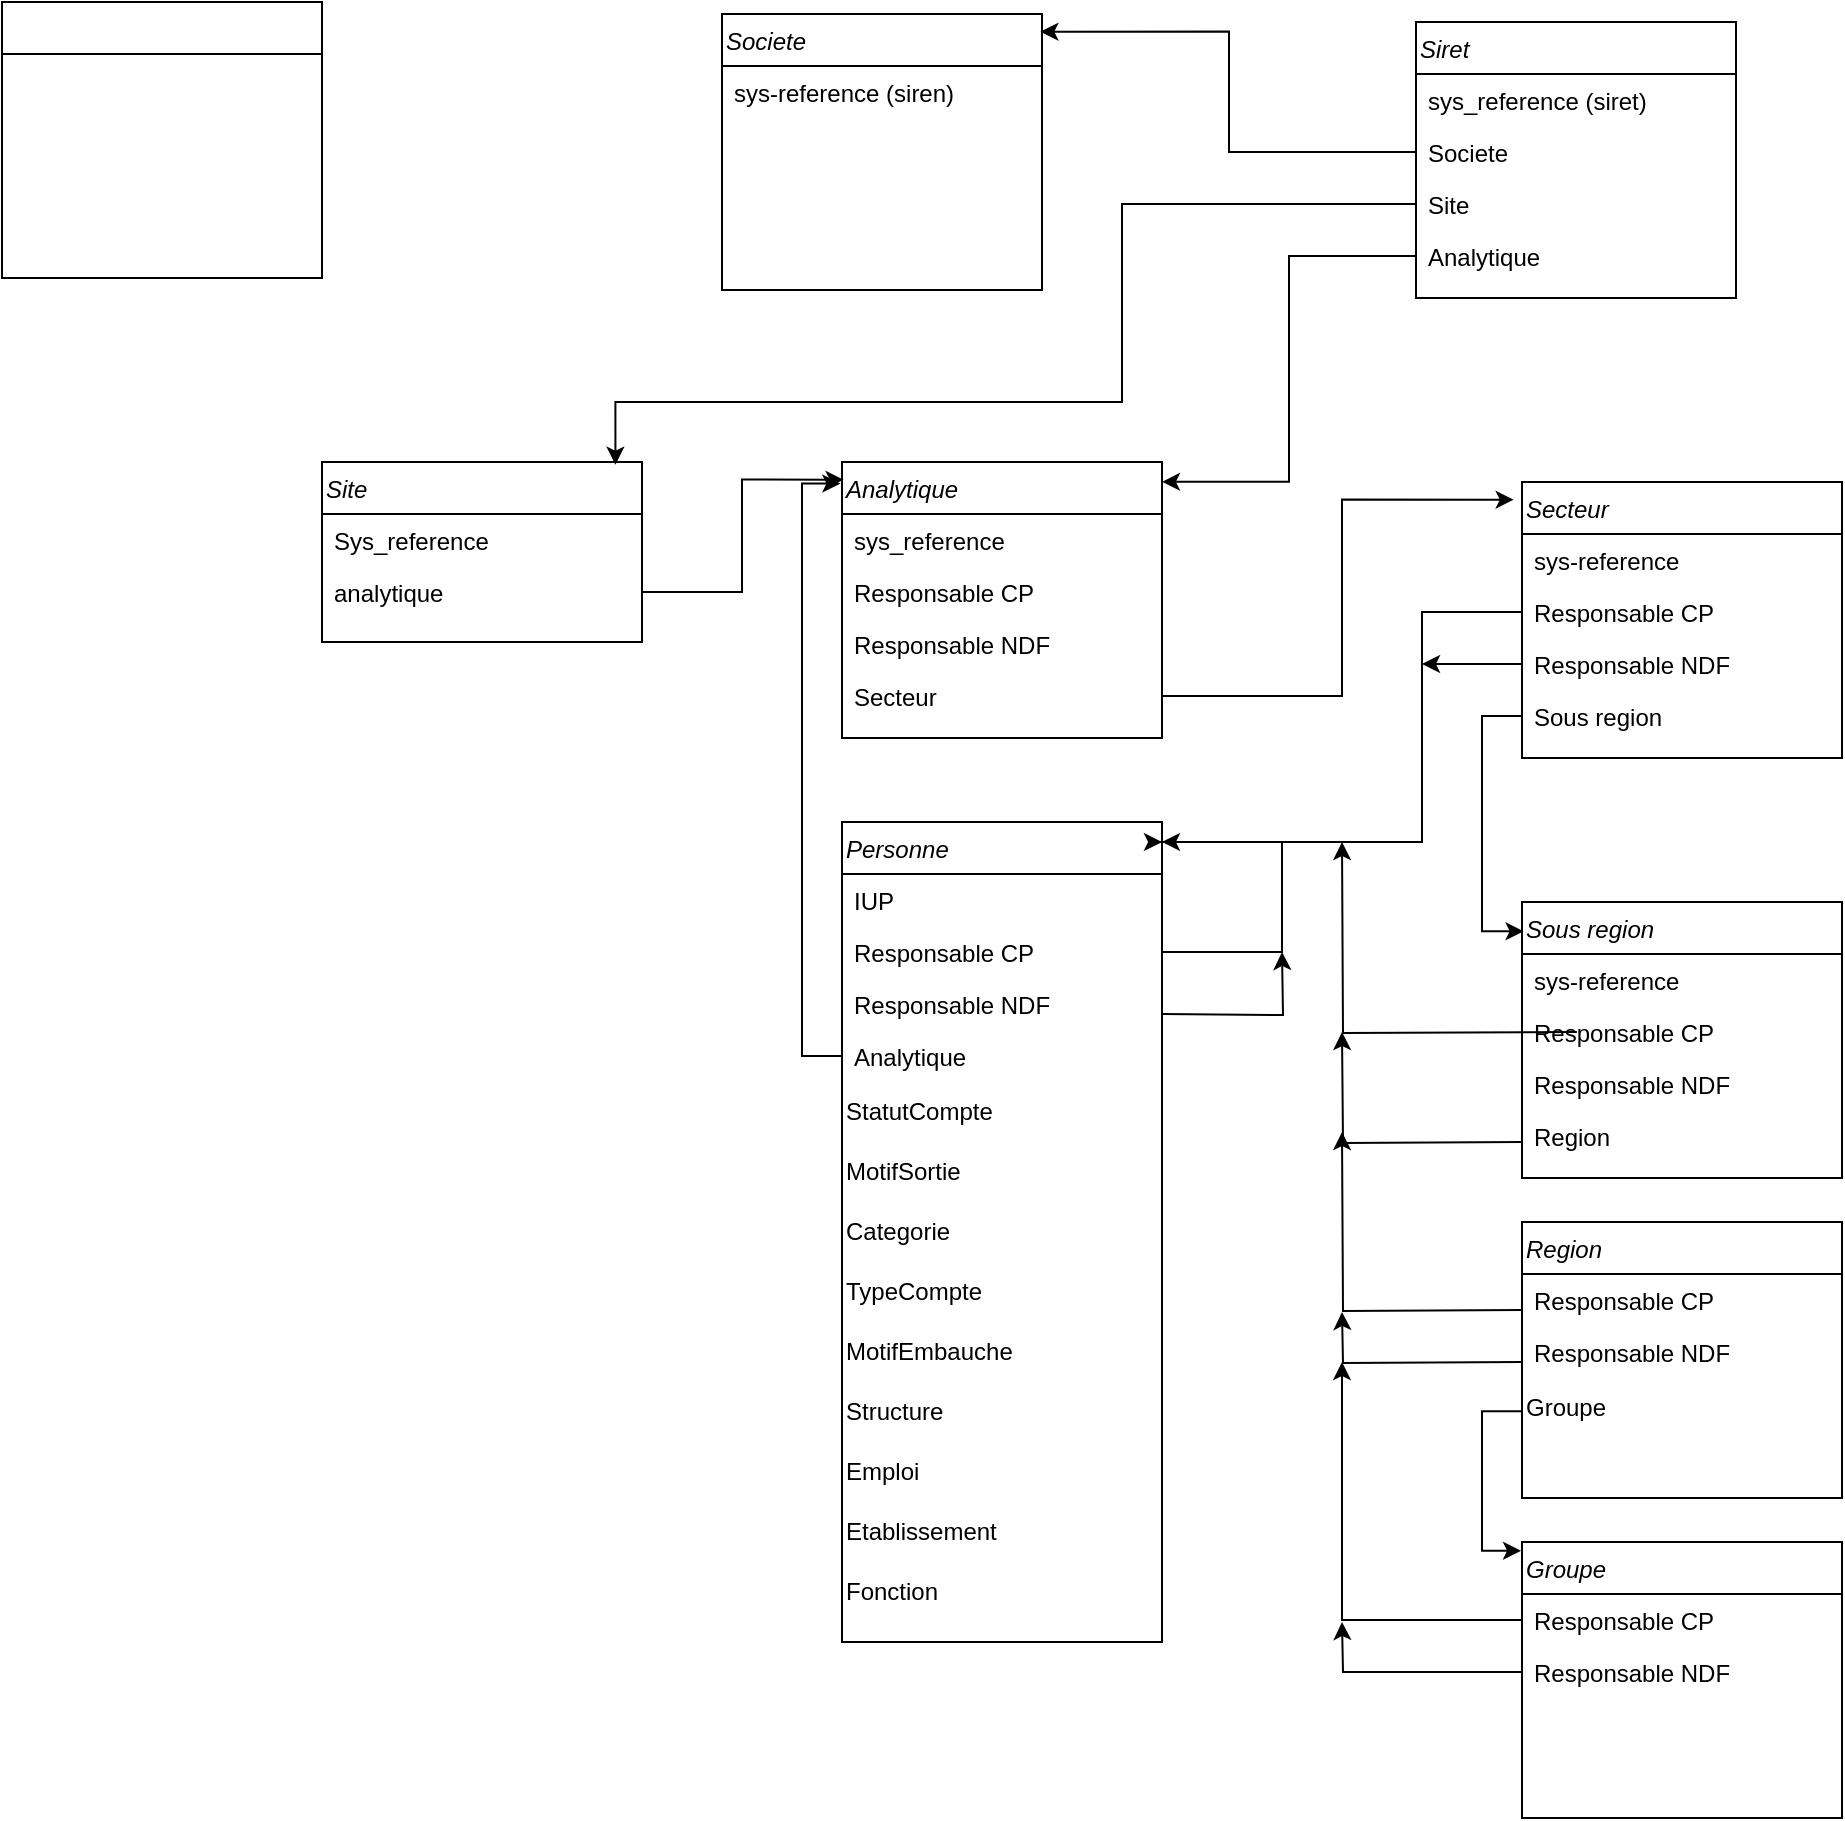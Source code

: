 <mxfile version="21.6.7" type="github">
  <diagram id="C5RBs43oDa-KdzZeNtuy" name="Page-1">
    <mxGraphModel dx="1366" dy="722" grid="1" gridSize="5" guides="1" tooltips="1" connect="1" arrows="1" fold="1" page="1" pageScale="1" pageWidth="1654" pageHeight="1169" math="0" shadow="0">
      <root>
        <mxCell id="WIyWlLk6GJQsqaUBKTNV-0" />
        <mxCell id="WIyWlLk6GJQsqaUBKTNV-1" parent="WIyWlLk6GJQsqaUBKTNV-0" />
        <mxCell id="zkfFHV4jXpPFQw0GAbJ--0" value="Analytique&#xa;" style="swimlane;fontStyle=2;align=left;verticalAlign=top;childLayout=stackLayout;horizontal=1;startSize=26;horizontalStack=0;resizeParent=1;resizeLast=0;collapsible=1;marginBottom=0;rounded=0;shadow=0;strokeWidth=1;" parent="WIyWlLk6GJQsqaUBKTNV-1" vertex="1">
          <mxGeometry x="460" y="260" width="160" height="138" as="geometry">
            <mxRectangle x="230" y="140" width="160" height="26" as="alternateBounds" />
          </mxGeometry>
        </mxCell>
        <mxCell id="zkfFHV4jXpPFQw0GAbJ--1" value="sys_reference" style="text;align=left;verticalAlign=top;spacingLeft=4;spacingRight=4;overflow=hidden;rotatable=0;points=[[0,0.5],[1,0.5]];portConstraint=eastwest;" parent="zkfFHV4jXpPFQw0GAbJ--0" vertex="1">
          <mxGeometry y="26" width="160" height="26" as="geometry" />
        </mxCell>
        <mxCell id="zkfFHV4jXpPFQw0GAbJ--2" value="Responsable CP" style="text;align=left;verticalAlign=top;spacingLeft=4;spacingRight=4;overflow=hidden;rotatable=0;points=[[0,0.5],[1,0.5]];portConstraint=eastwest;rounded=0;shadow=0;html=0;" parent="zkfFHV4jXpPFQw0GAbJ--0" vertex="1">
          <mxGeometry y="52" width="160" height="26" as="geometry" />
        </mxCell>
        <mxCell id="zkfFHV4jXpPFQw0GAbJ--3" value="Responsable NDF" style="text;align=left;verticalAlign=top;spacingLeft=4;spacingRight=4;overflow=hidden;rotatable=0;points=[[0,0.5],[1,0.5]];portConstraint=eastwest;rounded=0;shadow=0;html=0;" parent="zkfFHV4jXpPFQw0GAbJ--0" vertex="1">
          <mxGeometry y="78" width="160" height="26" as="geometry" />
        </mxCell>
        <mxCell id="zkfFHV4jXpPFQw0GAbJ--5" value="Secteur" style="text;align=left;verticalAlign=top;spacingLeft=4;spacingRight=4;overflow=hidden;rotatable=0;points=[[0,0.5],[1,0.5]];portConstraint=eastwest;" parent="zkfFHV4jXpPFQw0GAbJ--0" vertex="1">
          <mxGeometry y="104" width="160" height="26" as="geometry" />
        </mxCell>
        <mxCell id="lXW113yhEihNR2syf71h-1" value="Personne" style="swimlane;fontStyle=2;align=left;verticalAlign=top;childLayout=stackLayout;horizontal=1;startSize=26;horizontalStack=0;resizeParent=1;resizeLast=0;collapsible=1;marginBottom=0;rounded=0;shadow=0;strokeWidth=1;" vertex="1" parent="WIyWlLk6GJQsqaUBKTNV-1">
          <mxGeometry x="460" y="440" width="160" height="410" as="geometry">
            <mxRectangle x="230" y="140" width="160" height="26" as="alternateBounds" />
          </mxGeometry>
        </mxCell>
        <mxCell id="lXW113yhEihNR2syf71h-2" value="IUP" style="text;align=left;verticalAlign=top;spacingLeft=4;spacingRight=4;overflow=hidden;rotatable=0;points=[[0,0.5],[1,0.5]];portConstraint=eastwest;" vertex="1" parent="lXW113yhEihNR2syf71h-1">
          <mxGeometry y="26" width="160" height="26" as="geometry" />
        </mxCell>
        <mxCell id="lXW113yhEihNR2syf71h-9" style="edgeStyle=orthogonalEdgeStyle;rounded=0;orthogonalLoop=1;jettySize=auto;html=1;align=left;" edge="1" parent="lXW113yhEihNR2syf71h-1" source="lXW113yhEihNR2syf71h-3">
          <mxGeometry relative="1" as="geometry">
            <mxPoint x="160" y="10" as="targetPoint" />
            <Array as="points">
              <mxPoint x="220" y="65" />
              <mxPoint x="220" y="10" />
              <mxPoint x="161" y="10" />
            </Array>
          </mxGeometry>
        </mxCell>
        <mxCell id="lXW113yhEihNR2syf71h-3" value="Responsable CP" style="text;align=left;verticalAlign=top;spacingLeft=4;spacingRight=4;overflow=hidden;rotatable=0;points=[[0,0.5],[1,0.5]];portConstraint=eastwest;rounded=0;shadow=0;html=0;" vertex="1" parent="lXW113yhEihNR2syf71h-1">
          <mxGeometry y="52" width="160" height="26" as="geometry" />
        </mxCell>
        <mxCell id="lXW113yhEihNR2syf71h-4" value="Responsable NDF" style="text;align=left;verticalAlign=top;spacingLeft=4;spacingRight=4;overflow=hidden;rotatable=0;points=[[0,0.5],[1,0.5]];portConstraint=eastwest;rounded=0;shadow=0;html=0;" vertex="1" parent="lXW113yhEihNR2syf71h-1">
          <mxGeometry y="78" width="160" height="26" as="geometry" />
        </mxCell>
        <mxCell id="lXW113yhEihNR2syf71h-5" value="Analytique" style="text;align=left;verticalAlign=top;spacingLeft=4;spacingRight=4;overflow=hidden;rotatable=0;points=[[0,0.5],[1,0.5]];portConstraint=eastwest;" vertex="1" parent="lXW113yhEihNR2syf71h-1">
          <mxGeometry y="104" width="160" height="26" as="geometry" />
        </mxCell>
        <mxCell id="lXW113yhEihNR2syf71h-13" value="StatutCompte" style="text;html=1;align=left;verticalAlign=middle;resizable=0;points=[];autosize=1;strokeColor=none;fillColor=none;" vertex="1" parent="lXW113yhEihNR2syf71h-1">
          <mxGeometry y="130" width="160" height="30" as="geometry" />
        </mxCell>
        <mxCell id="lXW113yhEihNR2syf71h-14" value="MotifSortie" style="text;html=1;align=left;verticalAlign=middle;resizable=0;points=[];autosize=1;strokeColor=none;fillColor=none;" vertex="1" parent="lXW113yhEihNR2syf71h-1">
          <mxGeometry y="160" width="160" height="30" as="geometry" />
        </mxCell>
        <mxCell id="lXW113yhEihNR2syf71h-15" value="Categorie" style="text;html=1;align=left;verticalAlign=middle;resizable=0;points=[];autosize=1;strokeColor=none;fillColor=none;" vertex="1" parent="lXW113yhEihNR2syf71h-1">
          <mxGeometry y="190" width="160" height="30" as="geometry" />
        </mxCell>
        <mxCell id="lXW113yhEihNR2syf71h-16" value="TypeCompte" style="text;html=1;align=left;verticalAlign=middle;resizable=0;points=[];autosize=1;strokeColor=none;fillColor=none;" vertex="1" parent="lXW113yhEihNR2syf71h-1">
          <mxGeometry y="220" width="160" height="30" as="geometry" />
        </mxCell>
        <mxCell id="lXW113yhEihNR2syf71h-17" value="MotifEmbauche" style="text;html=1;align=left;verticalAlign=middle;resizable=0;points=[];autosize=1;strokeColor=none;fillColor=none;" vertex="1" parent="lXW113yhEihNR2syf71h-1">
          <mxGeometry y="250" width="160" height="30" as="geometry" />
        </mxCell>
        <mxCell id="lXW113yhEihNR2syf71h-18" value="Structure" style="text;html=1;align=left;verticalAlign=middle;resizable=0;points=[];autosize=1;strokeColor=none;fillColor=none;" vertex="1" parent="lXW113yhEihNR2syf71h-1">
          <mxGeometry y="280" width="160" height="30" as="geometry" />
        </mxCell>
        <mxCell id="lXW113yhEihNR2syf71h-19" value="Emploi" style="text;html=1;align=left;verticalAlign=middle;resizable=0;points=[];autosize=1;strokeColor=none;fillColor=none;" vertex="1" parent="lXW113yhEihNR2syf71h-1">
          <mxGeometry y="310" width="160" height="30" as="geometry" />
        </mxCell>
        <mxCell id="lXW113yhEihNR2syf71h-20" value="Etablissement" style="text;html=1;align=left;verticalAlign=middle;resizable=0;points=[];autosize=1;strokeColor=none;fillColor=none;" vertex="1" parent="lXW113yhEihNR2syf71h-1">
          <mxGeometry y="340" width="160" height="30" as="geometry" />
        </mxCell>
        <mxCell id="lXW113yhEihNR2syf71h-21" value="Fonction" style="text;html=1;align=left;verticalAlign=middle;resizable=0;points=[];autosize=1;strokeColor=none;fillColor=none;" vertex="1" parent="lXW113yhEihNR2syf71h-1">
          <mxGeometry y="370" width="160" height="30" as="geometry" />
        </mxCell>
        <mxCell id="lXW113yhEihNR2syf71h-12" style="edgeStyle=orthogonalEdgeStyle;rounded=0;orthogonalLoop=1;jettySize=auto;html=1;entryX=-0.005;entryY=0.078;entryDx=0;entryDy=0;entryPerimeter=0;align=left;" edge="1" parent="WIyWlLk6GJQsqaUBKTNV-1" source="lXW113yhEihNR2syf71h-5" target="zkfFHV4jXpPFQw0GAbJ--0">
          <mxGeometry relative="1" as="geometry" />
        </mxCell>
        <mxCell id="lXW113yhEihNR2syf71h-23" value="Site" style="swimlane;fontStyle=2;align=left;verticalAlign=top;childLayout=stackLayout;horizontal=1;startSize=26;horizontalStack=0;resizeParent=1;resizeLast=0;collapsible=1;marginBottom=0;rounded=0;shadow=0;strokeWidth=1;" vertex="1" parent="WIyWlLk6GJQsqaUBKTNV-1">
          <mxGeometry x="200" y="260" width="160" height="90" as="geometry">
            <mxRectangle x="230" y="140" width="160" height="26" as="alternateBounds" />
          </mxGeometry>
        </mxCell>
        <mxCell id="lXW113yhEihNR2syf71h-24" value="Sys_reference" style="text;align=left;verticalAlign=top;spacingLeft=4;spacingRight=4;overflow=hidden;rotatable=0;points=[[0,0.5],[1,0.5]];portConstraint=eastwest;" vertex="1" parent="lXW113yhEihNR2syf71h-23">
          <mxGeometry y="26" width="160" height="26" as="geometry" />
        </mxCell>
        <mxCell id="lXW113yhEihNR2syf71h-25" value="analytique" style="text;align=left;verticalAlign=top;spacingLeft=4;spacingRight=4;overflow=hidden;rotatable=0;points=[[0,0.5],[1,0.5]];portConstraint=eastwest;rounded=0;shadow=0;html=0;" vertex="1" parent="lXW113yhEihNR2syf71h-23">
          <mxGeometry y="52" width="160" height="26" as="geometry" />
        </mxCell>
        <mxCell id="lXW113yhEihNR2syf71h-28" value="Siret" style="swimlane;fontStyle=2;align=left;verticalAlign=top;childLayout=stackLayout;horizontal=1;startSize=26;horizontalStack=0;resizeParent=1;resizeLast=0;collapsible=1;marginBottom=0;rounded=0;shadow=0;strokeWidth=1;" vertex="1" parent="WIyWlLk6GJQsqaUBKTNV-1">
          <mxGeometry x="747" y="40" width="160" height="138" as="geometry">
            <mxRectangle x="230" y="140" width="160" height="26" as="alternateBounds" />
          </mxGeometry>
        </mxCell>
        <mxCell id="lXW113yhEihNR2syf71h-29" value="sys_reference (siret)" style="text;align=left;verticalAlign=top;spacingLeft=4;spacingRight=4;overflow=hidden;rotatable=0;points=[[0,0.5],[1,0.5]];portConstraint=eastwest;" vertex="1" parent="lXW113yhEihNR2syf71h-28">
          <mxGeometry y="26" width="160" height="26" as="geometry" />
        </mxCell>
        <mxCell id="lXW113yhEihNR2syf71h-32" value="Societe" style="text;align=left;verticalAlign=top;spacingLeft=4;spacingRight=4;overflow=hidden;rotatable=0;points=[[0,0.5],[1,0.5]];portConstraint=eastwest;" vertex="1" parent="lXW113yhEihNR2syf71h-28">
          <mxGeometry y="52" width="160" height="26" as="geometry" />
        </mxCell>
        <mxCell id="lXW113yhEihNR2syf71h-30" value="Site" style="text;align=left;verticalAlign=top;spacingLeft=4;spacingRight=4;overflow=hidden;rotatable=0;points=[[0,0.5],[1,0.5]];portConstraint=eastwest;rounded=0;shadow=0;html=0;" vertex="1" parent="lXW113yhEihNR2syf71h-28">
          <mxGeometry y="78" width="160" height="26" as="geometry" />
        </mxCell>
        <mxCell id="lXW113yhEihNR2syf71h-31" value="Analytique" style="text;align=left;verticalAlign=top;spacingLeft=4;spacingRight=4;overflow=hidden;rotatable=0;points=[[0,0.5],[1,0.5]];portConstraint=eastwest;rounded=0;shadow=0;html=0;" vertex="1" parent="lXW113yhEihNR2syf71h-28">
          <mxGeometry y="104" width="160" height="26" as="geometry" />
        </mxCell>
        <mxCell id="lXW113yhEihNR2syf71h-33" style="edgeStyle=orthogonalEdgeStyle;rounded=0;orthogonalLoop=1;jettySize=auto;html=1;entryX=0.005;entryY=0.064;entryDx=0;entryDy=0;entryPerimeter=0;align=left;" edge="1" parent="WIyWlLk6GJQsqaUBKTNV-1" source="lXW113yhEihNR2syf71h-25" target="zkfFHV4jXpPFQw0GAbJ--0">
          <mxGeometry relative="1" as="geometry" />
        </mxCell>
        <mxCell id="lXW113yhEihNR2syf71h-34" value="Societe" style="swimlane;fontStyle=2;align=left;verticalAlign=top;childLayout=stackLayout;horizontal=1;startSize=26;horizontalStack=0;resizeParent=1;resizeLast=0;collapsible=1;marginBottom=0;rounded=0;shadow=0;strokeWidth=1;" vertex="1" parent="WIyWlLk6GJQsqaUBKTNV-1">
          <mxGeometry x="400" y="36" width="160" height="138" as="geometry">
            <mxRectangle x="230" y="140" width="160" height="26" as="alternateBounds" />
          </mxGeometry>
        </mxCell>
        <mxCell id="lXW113yhEihNR2syf71h-35" value="sys-reference (siren)" style="text;align=left;verticalAlign=top;spacingLeft=4;spacingRight=4;overflow=hidden;rotatable=0;points=[[0,0.5],[1,0.5]];portConstraint=eastwest;" vertex="1" parent="lXW113yhEihNR2syf71h-34">
          <mxGeometry y="26" width="160" height="26" as="geometry" />
        </mxCell>
        <mxCell id="lXW113yhEihNR2syf71h-39" style="edgeStyle=orthogonalEdgeStyle;rounded=0;orthogonalLoop=1;jettySize=auto;html=1;entryX=1;entryY=0.072;entryDx=0;entryDy=0;entryPerimeter=0;align=left;" edge="1" parent="WIyWlLk6GJQsqaUBKTNV-1" source="lXW113yhEihNR2syf71h-31" target="zkfFHV4jXpPFQw0GAbJ--0">
          <mxGeometry relative="1" as="geometry" />
        </mxCell>
        <mxCell id="lXW113yhEihNR2syf71h-40" style="edgeStyle=orthogonalEdgeStyle;rounded=0;orthogonalLoop=1;jettySize=auto;html=1;entryX=0.995;entryY=0.064;entryDx=0;entryDy=0;entryPerimeter=0;align=left;" edge="1" parent="WIyWlLk6GJQsqaUBKTNV-1" source="lXW113yhEihNR2syf71h-32" target="lXW113yhEihNR2syf71h-34">
          <mxGeometry relative="1" as="geometry" />
        </mxCell>
        <mxCell id="lXW113yhEihNR2syf71h-41" style="edgeStyle=orthogonalEdgeStyle;rounded=0;orthogonalLoop=1;jettySize=auto;html=1;entryX=0.917;entryY=0.015;entryDx=0;entryDy=0;entryPerimeter=0;align=left;" edge="1" parent="WIyWlLk6GJQsqaUBKTNV-1" source="lXW113yhEihNR2syf71h-30" target="lXW113yhEihNR2syf71h-23">
          <mxGeometry relative="1" as="geometry">
            <mxPoint x="360" y="270" as="targetPoint" />
            <Array as="points">
              <mxPoint x="600" y="131" />
              <mxPoint x="600" y="230" />
              <mxPoint x="347" y="230" />
            </Array>
          </mxGeometry>
        </mxCell>
        <mxCell id="lXW113yhEihNR2syf71h-42" value="" style="swimlane;fontStyle=2;align=left;verticalAlign=top;childLayout=stackLayout;horizontal=1;startSize=26;horizontalStack=0;resizeParent=1;resizeLast=0;collapsible=1;marginBottom=0;rounded=0;shadow=0;strokeWidth=1;" vertex="1" parent="WIyWlLk6GJQsqaUBKTNV-1">
          <mxGeometry x="40" y="30" width="160" height="138" as="geometry">
            <mxRectangle x="230" y="140" width="160" height="26" as="alternateBounds" />
          </mxGeometry>
        </mxCell>
        <mxCell id="lXW113yhEihNR2syf71h-47" value="Sous region" style="swimlane;fontStyle=2;align=left;verticalAlign=top;childLayout=stackLayout;horizontal=1;startSize=26;horizontalStack=0;resizeParent=1;resizeLast=0;collapsible=1;marginBottom=0;rounded=0;shadow=0;strokeWidth=1;" vertex="1" parent="WIyWlLk6GJQsqaUBKTNV-1">
          <mxGeometry x="800" y="480" width="160" height="138" as="geometry">
            <mxRectangle x="230" y="140" width="160" height="26" as="alternateBounds" />
          </mxGeometry>
        </mxCell>
        <mxCell id="lXW113yhEihNR2syf71h-48" value="sys-reference" style="text;align=left;verticalAlign=top;spacingLeft=4;spacingRight=4;overflow=hidden;rotatable=0;points=[[0,0.5],[1,0.5]];portConstraint=eastwest;" vertex="1" parent="lXW113yhEihNR2syf71h-47">
          <mxGeometry y="26" width="160" height="26" as="geometry" />
        </mxCell>
        <mxCell id="lXW113yhEihNR2syf71h-49" value="Responsable CP" style="text;align=left;verticalAlign=top;spacingLeft=4;spacingRight=4;overflow=hidden;rotatable=0;points=[[0,0.5],[1,0.5]];portConstraint=eastwest;rounded=0;shadow=0;html=0;" vertex="1" parent="lXW113yhEihNR2syf71h-47">
          <mxGeometry y="52" width="160" height="26" as="geometry" />
        </mxCell>
        <mxCell id="lXW113yhEihNR2syf71h-50" value="Responsable NDF" style="text;align=left;verticalAlign=top;spacingLeft=4;spacingRight=4;overflow=hidden;rotatable=0;points=[[0,0.5],[1,0.5]];portConstraint=eastwest;rounded=0;shadow=0;html=0;" vertex="1" parent="lXW113yhEihNR2syf71h-47">
          <mxGeometry y="78" width="160" height="26" as="geometry" />
        </mxCell>
        <mxCell id="lXW113yhEihNR2syf71h-51" value="Region" style="text;align=left;verticalAlign=top;spacingLeft=4;spacingRight=4;overflow=hidden;rotatable=0;points=[[0,0.5],[1,0.5]];portConstraint=eastwest;" vertex="1" parent="lXW113yhEihNR2syf71h-47">
          <mxGeometry y="104" width="160" height="26" as="geometry" />
        </mxCell>
        <mxCell id="lXW113yhEihNR2syf71h-52" value="Secteur" style="swimlane;fontStyle=2;align=left;verticalAlign=top;childLayout=stackLayout;horizontal=1;startSize=26;horizontalStack=0;resizeParent=1;resizeLast=0;collapsible=1;marginBottom=0;rounded=0;shadow=0;strokeWidth=1;" vertex="1" parent="WIyWlLk6GJQsqaUBKTNV-1">
          <mxGeometry x="800" y="270" width="160" height="138" as="geometry">
            <mxRectangle x="230" y="140" width="160" height="26" as="alternateBounds" />
          </mxGeometry>
        </mxCell>
        <mxCell id="lXW113yhEihNR2syf71h-53" value="sys-reference" style="text;align=left;verticalAlign=top;spacingLeft=4;spacingRight=4;overflow=hidden;rotatable=0;points=[[0,0.5],[1,0.5]];portConstraint=eastwest;" vertex="1" parent="lXW113yhEihNR2syf71h-52">
          <mxGeometry y="26" width="160" height="26" as="geometry" />
        </mxCell>
        <mxCell id="lXW113yhEihNR2syf71h-54" value="Responsable CP" style="text;align=left;verticalAlign=top;spacingLeft=4;spacingRight=4;overflow=hidden;rotatable=0;points=[[0,0.5],[1,0.5]];portConstraint=eastwest;rounded=0;shadow=0;html=0;" vertex="1" parent="lXW113yhEihNR2syf71h-52">
          <mxGeometry y="52" width="160" height="26" as="geometry" />
        </mxCell>
        <mxCell id="lXW113yhEihNR2syf71h-61" style="edgeStyle=orthogonalEdgeStyle;rounded=0;orthogonalLoop=1;jettySize=auto;html=1;align=left;" edge="1" parent="lXW113yhEihNR2syf71h-52" source="lXW113yhEihNR2syf71h-55">
          <mxGeometry relative="1" as="geometry">
            <mxPoint x="-50" y="91" as="targetPoint" />
          </mxGeometry>
        </mxCell>
        <mxCell id="lXW113yhEihNR2syf71h-55" value="Responsable NDF" style="text;align=left;verticalAlign=top;spacingLeft=4;spacingRight=4;overflow=hidden;rotatable=0;points=[[0,0.5],[1,0.5]];portConstraint=eastwest;rounded=0;shadow=0;html=0;" vertex="1" parent="lXW113yhEihNR2syf71h-52">
          <mxGeometry y="78" width="160" height="26" as="geometry" />
        </mxCell>
        <mxCell id="lXW113yhEihNR2syf71h-56" value="Sous region" style="text;align=left;verticalAlign=top;spacingLeft=4;spacingRight=4;overflow=hidden;rotatable=0;points=[[0,0.5],[1,0.5]];portConstraint=eastwest;" vertex="1" parent="lXW113yhEihNR2syf71h-52">
          <mxGeometry y="104" width="160" height="26" as="geometry" />
        </mxCell>
        <mxCell id="lXW113yhEihNR2syf71h-57" style="edgeStyle=orthogonalEdgeStyle;rounded=0;orthogonalLoop=1;jettySize=auto;html=1;entryX=-0.026;entryY=0.064;entryDx=0;entryDy=0;entryPerimeter=0;align=left;" edge="1" parent="WIyWlLk6GJQsqaUBKTNV-1" source="zkfFHV4jXpPFQw0GAbJ--5" target="lXW113yhEihNR2syf71h-52">
          <mxGeometry relative="1" as="geometry" />
        </mxCell>
        <mxCell id="lXW113yhEihNR2syf71h-58" style="edgeStyle=orthogonalEdgeStyle;rounded=0;orthogonalLoop=1;jettySize=auto;html=1;align=left;" edge="1" parent="WIyWlLk6GJQsqaUBKTNV-1" source="lXW113yhEihNR2syf71h-54">
          <mxGeometry relative="1" as="geometry">
            <mxPoint x="620" y="450" as="targetPoint" />
            <Array as="points">
              <mxPoint x="750" y="335" />
              <mxPoint x="750" y="450" />
              <mxPoint x="619" y="450" />
            </Array>
          </mxGeometry>
        </mxCell>
        <mxCell id="lXW113yhEihNR2syf71h-59" style="edgeStyle=orthogonalEdgeStyle;rounded=0;orthogonalLoop=1;jettySize=auto;html=1;entryX=0.005;entryY=0.106;entryDx=0;entryDy=0;entryPerimeter=0;align=left;" edge="1" parent="WIyWlLk6GJQsqaUBKTNV-1" source="lXW113yhEihNR2syf71h-56" target="lXW113yhEihNR2syf71h-47">
          <mxGeometry relative="1" as="geometry" />
        </mxCell>
        <mxCell id="lXW113yhEihNR2syf71h-60" style="edgeStyle=orthogonalEdgeStyle;rounded=0;orthogonalLoop=1;jettySize=auto;html=1;align=left;" edge="1" parent="WIyWlLk6GJQsqaUBKTNV-1">
          <mxGeometry relative="1" as="geometry">
            <mxPoint x="827.44" y="545" as="sourcePoint" />
            <mxPoint x="710" y="450" as="targetPoint" />
          </mxGeometry>
        </mxCell>
        <mxCell id="lXW113yhEihNR2syf71h-62" style="edgeStyle=orthogonalEdgeStyle;rounded=0;orthogonalLoop=1;jettySize=auto;html=1;align=left;" edge="1" parent="WIyWlLk6GJQsqaUBKTNV-1">
          <mxGeometry relative="1" as="geometry">
            <mxPoint x="710" y="545" as="targetPoint" />
            <mxPoint x="800" y="600" as="sourcePoint" />
          </mxGeometry>
        </mxCell>
        <mxCell id="lXW113yhEihNR2syf71h-63" value="Region" style="swimlane;fontStyle=2;align=left;verticalAlign=top;childLayout=stackLayout;horizontal=1;startSize=26;horizontalStack=0;resizeParent=1;resizeLast=0;collapsible=1;marginBottom=0;rounded=0;shadow=0;strokeWidth=1;" vertex="1" parent="WIyWlLk6GJQsqaUBKTNV-1">
          <mxGeometry x="800" y="640" width="160" height="138" as="geometry">
            <mxRectangle x="230" y="140" width="160" height="26" as="alternateBounds" />
          </mxGeometry>
        </mxCell>
        <mxCell id="lXW113yhEihNR2syf71h-65" value="Responsable CP" style="text;align=left;verticalAlign=top;spacingLeft=4;spacingRight=4;overflow=hidden;rotatable=0;points=[[0,0.5],[1,0.5]];portConstraint=eastwest;rounded=0;shadow=0;html=0;" vertex="1" parent="lXW113yhEihNR2syf71h-63">
          <mxGeometry y="26" width="160" height="26" as="geometry" />
        </mxCell>
        <mxCell id="lXW113yhEihNR2syf71h-68" value="Responsable NDF" style="text;align=left;verticalAlign=top;spacingLeft=4;spacingRight=4;overflow=hidden;rotatable=0;points=[[0,0.5],[1,0.5]];portConstraint=eastwest;rounded=0;shadow=0;html=0;" vertex="1" parent="lXW113yhEihNR2syf71h-63">
          <mxGeometry y="52" width="160" height="26" as="geometry" />
        </mxCell>
        <mxCell id="lXW113yhEihNR2syf71h-76" value="Groupe" style="text;html=1;align=left;verticalAlign=middle;resizable=0;points=[];autosize=1;strokeColor=none;fillColor=none;" vertex="1" parent="lXW113yhEihNR2syf71h-63">
          <mxGeometry y="78" width="160" height="30" as="geometry" />
        </mxCell>
        <mxCell id="lXW113yhEihNR2syf71h-64" value="Groupe" style="swimlane;fontStyle=2;align=left;verticalAlign=top;childLayout=stackLayout;horizontal=1;startSize=26;horizontalStack=0;resizeParent=1;resizeLast=0;collapsible=1;marginBottom=0;rounded=0;shadow=0;strokeWidth=1;" vertex="1" parent="WIyWlLk6GJQsqaUBKTNV-1">
          <mxGeometry x="800" y="800" width="160" height="138" as="geometry">
            <mxRectangle x="230" y="140" width="160" height="26" as="alternateBounds" />
          </mxGeometry>
        </mxCell>
        <mxCell id="lXW113yhEihNR2syf71h-66" value="Responsable CP" style="text;align=left;verticalAlign=top;spacingLeft=4;spacingRight=4;overflow=hidden;rotatable=0;points=[[0,0.5],[1,0.5]];portConstraint=eastwest;rounded=0;shadow=0;html=0;" vertex="1" parent="lXW113yhEihNR2syf71h-64">
          <mxGeometry y="26" width="160" height="26" as="geometry" />
        </mxCell>
        <mxCell id="lXW113yhEihNR2syf71h-73" style="edgeStyle=orthogonalEdgeStyle;rounded=0;orthogonalLoop=1;jettySize=auto;html=1;align=left;" edge="1" parent="lXW113yhEihNR2syf71h-64" source="lXW113yhEihNR2syf71h-67">
          <mxGeometry relative="1" as="geometry">
            <mxPoint x="-90" y="40" as="targetPoint" />
          </mxGeometry>
        </mxCell>
        <mxCell id="lXW113yhEihNR2syf71h-67" value="Responsable NDF" style="text;align=left;verticalAlign=top;spacingLeft=4;spacingRight=4;overflow=hidden;rotatable=0;points=[[0,0.5],[1,0.5]];portConstraint=eastwest;rounded=0;shadow=0;html=0;" vertex="1" parent="lXW113yhEihNR2syf71h-64">
          <mxGeometry y="52" width="160" height="26" as="geometry" />
        </mxCell>
        <mxCell id="lXW113yhEihNR2syf71h-71" style="edgeStyle=orthogonalEdgeStyle;rounded=0;orthogonalLoop=1;jettySize=auto;html=1;align=left;" edge="1" parent="WIyWlLk6GJQsqaUBKTNV-1">
          <mxGeometry relative="1" as="geometry">
            <mxPoint x="710" y="685" as="targetPoint" />
            <mxPoint x="800" y="710" as="sourcePoint" />
          </mxGeometry>
        </mxCell>
        <mxCell id="lXW113yhEihNR2syf71h-70" style="edgeStyle=orthogonalEdgeStyle;rounded=0;orthogonalLoop=1;jettySize=auto;html=1;align=left;" edge="1" parent="WIyWlLk6GJQsqaUBKTNV-1">
          <mxGeometry relative="1" as="geometry">
            <mxPoint x="710" y="595" as="targetPoint" />
            <mxPoint x="800" y="684" as="sourcePoint" />
          </mxGeometry>
        </mxCell>
        <mxCell id="lXW113yhEihNR2syf71h-11" style="edgeStyle=orthogonalEdgeStyle;rounded=0;orthogonalLoop=1;jettySize=auto;html=1;align=left;" edge="1" parent="WIyWlLk6GJQsqaUBKTNV-1">
          <mxGeometry relative="1" as="geometry">
            <mxPoint x="680" y="505" as="targetPoint" />
            <mxPoint x="620.0" y="536" as="sourcePoint" />
          </mxGeometry>
        </mxCell>
        <mxCell id="lXW113yhEihNR2syf71h-72" style="edgeStyle=orthogonalEdgeStyle;rounded=0;orthogonalLoop=1;jettySize=auto;html=1;align=left;" edge="1" parent="WIyWlLk6GJQsqaUBKTNV-1" source="lXW113yhEihNR2syf71h-66">
          <mxGeometry relative="1" as="geometry">
            <mxPoint x="710" y="710" as="targetPoint" />
            <Array as="points">
              <mxPoint x="710" y="839" />
            </Array>
          </mxGeometry>
        </mxCell>
        <mxCell id="lXW113yhEihNR2syf71h-77" style="edgeStyle=orthogonalEdgeStyle;rounded=0;orthogonalLoop=1;jettySize=auto;html=1;entryX=-0.003;entryY=0.032;entryDx=0;entryDy=0;entryPerimeter=0;exitX=-0.003;exitY=0.554;exitDx=0;exitDy=0;exitPerimeter=0;align=left;" edge="1" parent="WIyWlLk6GJQsqaUBKTNV-1" source="lXW113yhEihNR2syf71h-76" target="lXW113yhEihNR2syf71h-64">
          <mxGeometry relative="1" as="geometry" />
        </mxCell>
      </root>
    </mxGraphModel>
  </diagram>
</mxfile>
